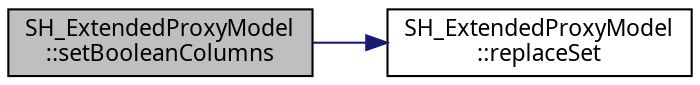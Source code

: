 digraph "SH_ExtendedProxyModel::setBooleanColumns"
{
 // INTERACTIVE_SVG=YES
  bgcolor="transparent";
  edge [fontname="Verdana",fontsize="11",labelfontname="Verdana",labelfontsize="11"];
  node [fontname="Verdana",fontsize="11",shape=record];
  rankdir="LR";
  Node1 [label="SH_ExtendedProxyModel\l::setBooleanColumns",height=0.2,width=0.4,color="black", fillcolor="grey75", style="filled" fontcolor="black"];
  Node1 -> Node2 [color="midnightblue",fontsize="11",style="solid",fontname="Verdana"];
  Node2 [label="SH_ExtendedProxyModel\l::replaceSet",height=0.2,width=0.4,color="black",URL="$classSH__ExtendedProxyModel.html#abb0f0b100df006c1c2646833a444b734"];
}
